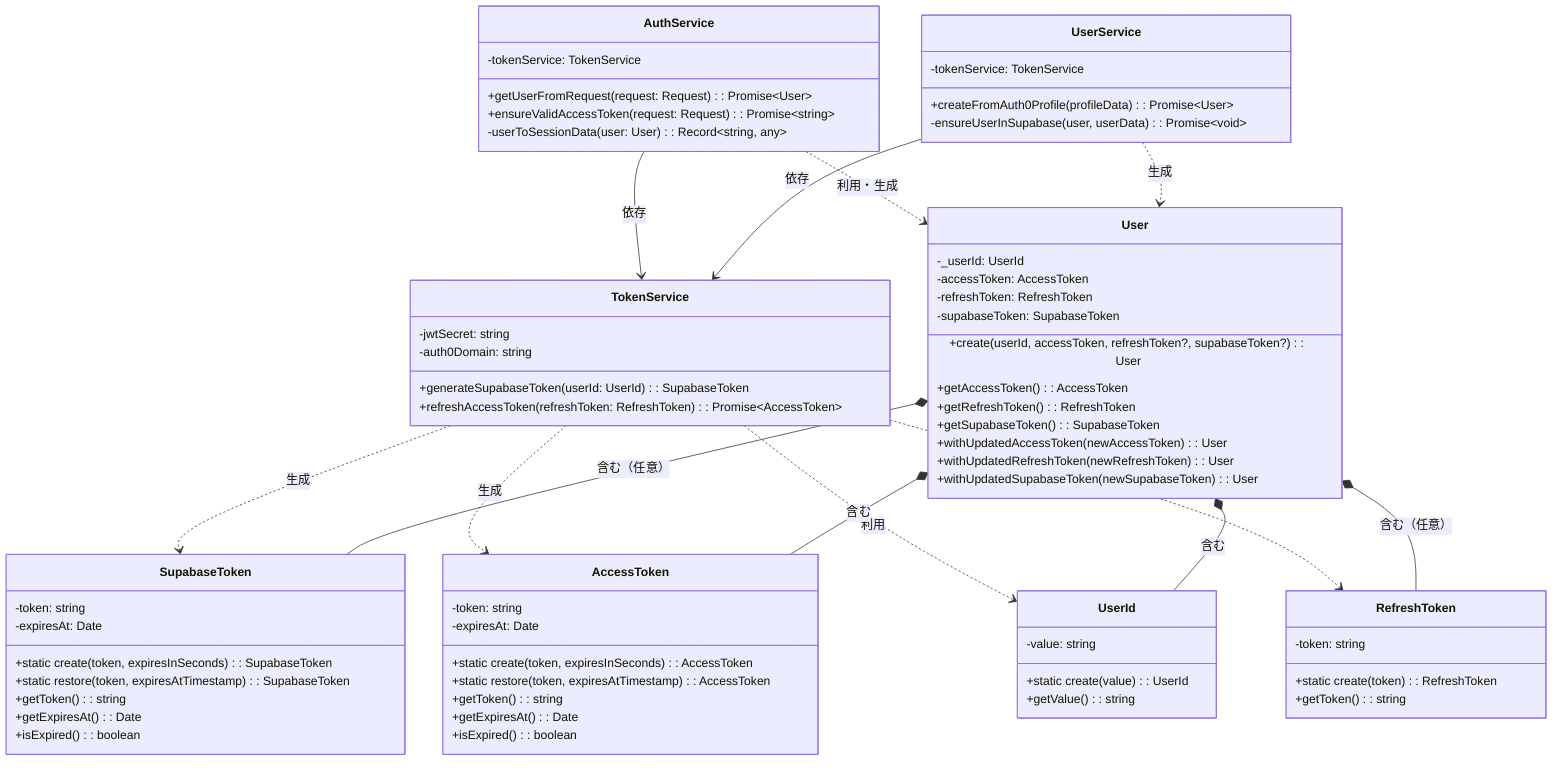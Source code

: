 classDiagram
    class TokenService {
        -jwtSecret: string
        -auth0Domain: string
        +generateSupabaseToken(userId: UserId): SupabaseToken
        +refreshAccessToken(refreshToken: RefreshToken): Promise~AccessToken~
    }
    
    class AuthService {
        -tokenService: TokenService
        +getUserFromRequest(request: Request): Promise~User~
        +ensureValidAccessToken(request: Request): Promise~string~
        -userToSessionData(user: User): Record~string, any~
    }
    
    class UserService {
        -tokenService: TokenService
        +createFromAuth0Profile(profileData): Promise~User~
        -ensureUserInSupabase(user, userData): Promise~void~
    }
    
    class User {
        -_userId: UserId
        -accessToken: AccessToken
        -refreshToken: RefreshToken
        -supabaseToken: SupabaseToken
        +create(userId, accessToken, refreshToken?, supabaseToken?): User
        +getAccessToken(): AccessToken
        +getRefreshToken(): RefreshToken
        +getSupabaseToken(): SupabaseToken
        +withUpdatedAccessToken(newAccessToken): User
        +withUpdatedRefreshToken(newRefreshToken): User
        +withUpdatedSupabaseToken(newSupabaseToken): User
    }
    
    class AccessToken {
        -token: string
        -expiresAt: Date
        +static create(token, expiresInSeconds): AccessToken
        +static restore(token, expiresAtTimestamp): AccessToken
        +getToken(): string
        +getExpiresAt(): Date
        +isExpired(): boolean
    }
    
    class RefreshToken {
        -token: string
        +static create(token): RefreshToken
        +getToken(): string
    }
    
    class SupabaseToken {
        -token: string
        -expiresAt: Date
        +static create(token, expiresInSeconds): SupabaseToken
        +static restore(token, expiresAtTimestamp): SupabaseToken
        +getToken(): string
        +getExpiresAt(): Date
        +isExpired(): boolean
    }
    
    class UserId {
        -value: string
        +static create(value): UserId
        +getValue(): string
    }
    
    %% サービス間の依存関係
    AuthService --> TokenService: 依存
    UserService --> TokenService: 依存
    
    %% サービスとエンティティ・値オブジェクトの関係
    TokenService ..> SupabaseToken: 生成
    TokenService ..> AccessToken: 生成
    TokenService ..> UserId: 利用
    TokenService ..> RefreshToken: 利用
    
    AuthService ..> User: 利用・生成
    UserService ..> User: 生成
    
    %% エンティティと値オブジェクトの関係
    User *-- UserId: 含む
    User *-- AccessToken: 含む
    User *-- RefreshToken: 含む（任意）
    User *-- SupabaseToken: 含む（任意）